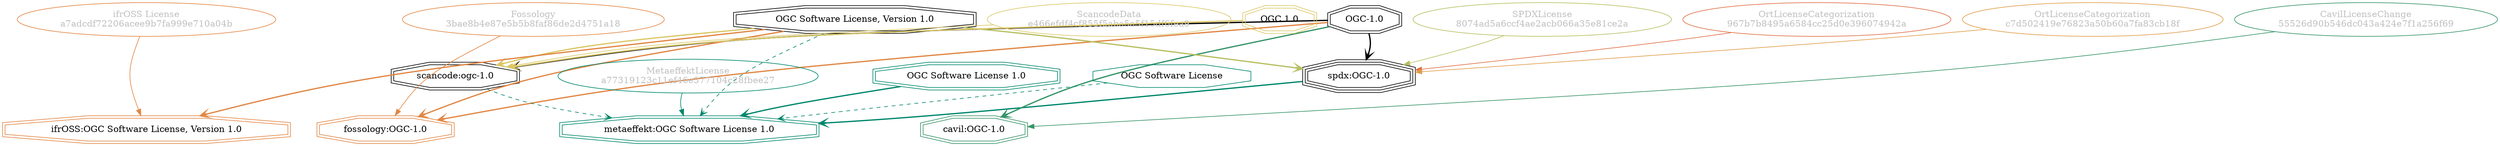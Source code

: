 strict digraph {
    node [shape=box];
    graph [splines=curved];
    3293 [label="SPDXLicense\n8074ad5a6ccf4ae2acb066a35e81ce2a"
         ,fontcolor=gray
         ,color="#b8bf62"
         ,fillcolor="beige;1"
         ,shape=ellipse];
    3294 [label="spdx:OGC-1.0"
         ,shape=tripleoctagon];
    3295 [label="OGC-1.0"
         ,shape=doubleoctagon];
    3296 [label="OGC Software License, Version 1.0"
         ,shape=doubleoctagon];
    21173 [label="ScancodeData\ne466efdf4cf855f5aba5a5f15df6fea9"
          ,fontcolor=gray
          ,color="#dac767"
          ,fillcolor="beige;1"
          ,shape=ellipse];
    21174 [label="scancode:ogc-1.0"
          ,shape=doubleoctagon];
    21175 [label="OGC 1.0"
          ,color="#dac767"
          ,shape=doubleoctagon];
    28151 [label="Fossology\n3bae8b4e87e5b5b8faf86de2d4751a18"
          ,fontcolor=gray
          ,color="#e18745"
          ,fillcolor="beige;1"
          ,shape=ellipse];
    28152 [label="fossology:OGC-1.0"
          ,color="#e18745"
          ,shape=doubleoctagon];
    35125 [label="OrtLicenseCategorization\n967b7b8495a6584cc25d0e396074942a"
          ,fontcolor=gray
          ,color="#e06f45"
          ,fillcolor="beige;1"
          ,shape=ellipse];
    36230 [label="OrtLicenseCategorization\nc7d502419e76823a50b60a7fa83cb18f"
          ,fontcolor=gray
          ,color="#e09d4b"
          ,fillcolor="beige;1"
          ,shape=ellipse];
    37311 [label="CavilLicenseChange\n55526d90b546dc043a424e7f1a256f69"
          ,fontcolor=gray
          ,color="#379469"
          ,fillcolor="beige;1"
          ,shape=ellipse];
    37312 [label="cavil:OGC-1.0"
          ,color="#379469"
          ,shape=doubleoctagon];
    46776 [label="MetaeffektLicense\na77319123c11ef46e377104c28fbee27"
          ,fontcolor=gray
          ,color="#00876c"
          ,fillcolor="beige;1"
          ,shape=ellipse];
    46777 [label="metaeffekt:OGC Software License 1.0"
          ,color="#00876c"
          ,shape=doubleoctagon];
    46778 [label="OGC Software License 1.0"
          ,color="#00876c"
          ,shape=doubleoctagon];
    46779 [label="OGC Software License"
          ,color="#00876c"
          ,shape=octagon];
    54570 [label="ifrOSS License\na7adcdf72206acee9b7fa999e710a04b"
          ,fontcolor=gray
          ,color="#e18745"
          ,fillcolor="beige;1"
          ,shape=ellipse];
    54571 [label="ifrOSS:OGC Software License, Version 1.0"
          ,color="#e18745"
          ,shape=doubleoctagon];
    3293 -> 3294 [weight=0.5
                 ,color="#b8bf62"];
    3294 -> 46777 [style=bold
                  ,arrowhead=vee
                  ,weight=0.7
                  ,color="#00876c"];
    3295 -> 3294 [style=bold
                 ,arrowhead=vee
                 ,weight=0.7];
    3295 -> 21174 [style=bold
                  ,arrowhead=vee
                  ,weight=0.7];
    3295 -> 28152 [style=bold
                  ,arrowhead=vee
                  ,weight=0.7
                  ,color="#e18745"];
    3295 -> 37312 [style=bold
                  ,arrowhead=vee
                  ,weight=0.7
                  ,color="#379469"];
    3295 -> 37312 [style=bold
                  ,arrowhead=vee
                  ,weight=0.7
                  ,color="#379469"];
    3296 -> 3294 [style=bold
                 ,arrowhead=vee
                 ,weight=0.7
                 ,color="#b8bf62"];
    3296 -> 21174 [style=bold
                  ,arrowhead=vee
                  ,weight=0.7
                  ,color="#dac767"];
    3296 -> 28152 [style=bold
                  ,arrowhead=vee
                  ,weight=0.7
                  ,color="#e18745"];
    3296 -> 46777 [style=dashed
                  ,arrowhead=vee
                  ,weight=0.5
                  ,color="#00876c"];
    3296 -> 54571 [style=bold
                  ,arrowhead=vee
                  ,weight=0.7
                  ,color="#e18745"];
    3296 -> 54571 [style=bold
                  ,arrowhead=vee
                  ,weight=0.7
                  ,color="#e18745"];
    21173 -> 21174 [weight=0.5
                   ,color="#dac767"];
    21174 -> 46777 [style=dashed
                   ,arrowhead=vee
                   ,weight=0.5
                   ,color="#00876c"];
    21175 -> 21174 [style=bold
                   ,arrowhead=vee
                   ,weight=0.7
                   ,color="#dac767"];
    28151 -> 28152 [weight=0.5
                   ,color="#e18745"];
    35125 -> 3294 [weight=0.5
                  ,color="#e06f45"];
    36230 -> 3294 [weight=0.5
                  ,color="#e09d4b"];
    37311 -> 37312 [weight=0.5
                   ,color="#379469"];
    46776 -> 46777 [weight=0.5
                   ,color="#00876c"];
    46778 -> 46777 [style=bold
                   ,arrowhead=vee
                   ,weight=0.7
                   ,color="#00876c"];
    46779 -> 46777 [style=dashed
                   ,arrowhead=vee
                   ,weight=0.5
                   ,color="#00876c"];
    54570 -> 54571 [weight=0.5
                   ,color="#e18745"];
}

